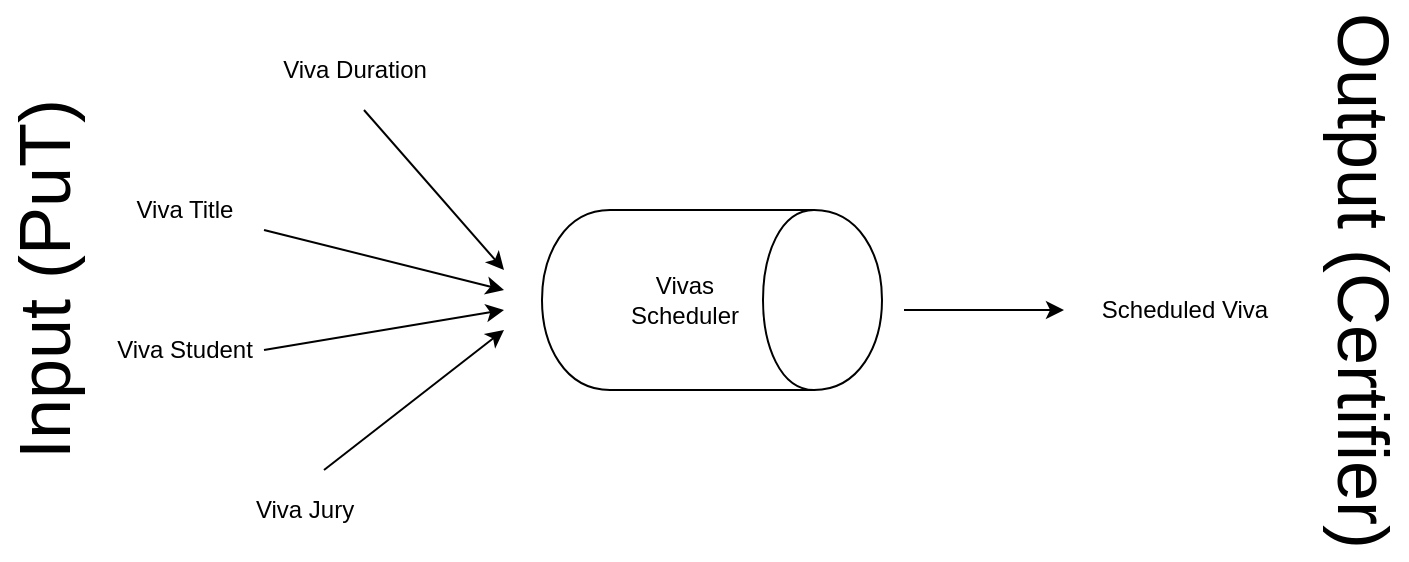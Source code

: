 <mxfile version="13.0.9" type="device"><diagram id="s5PmiYEK8ocm-cJwbGuz" name="Page-1"><mxGraphModel dx="1248" dy="736" grid="1" gridSize="10" guides="1" tooltips="1" connect="1" arrows="1" fold="1" page="1" pageScale="1" pageWidth="827" pageHeight="1169" math="0" shadow="0"><root><mxCell id="0"/><mxCell id="1" parent="0"/><mxCell id="2HWOhi06ouq5a4heFPMU-2" value="Vivas &lt;br&gt;Scheduler" style="shape=cylinder;whiteSpace=wrap;html=1;boundedLbl=1;backgroundOutline=1;direction=south;" vertex="1" parent="1"><mxGeometry x="329" y="460" width="170" height="90" as="geometry"/></mxCell><mxCell id="2HWOhi06ouq5a4heFPMU-16" value="" style="endArrow=classic;html=1;" edge="1" parent="1"><mxGeometry width="50" height="50" relative="1" as="geometry"><mxPoint x="510" y="510" as="sourcePoint"/><mxPoint x="590" y="510" as="targetPoint"/></mxGeometry></mxCell><mxCell id="2HWOhi06ouq5a4heFPMU-17" value="Scheduled Viva" style="text;html=1;align=center;verticalAlign=middle;resizable=0;points=[];autosize=1;" vertex="1" parent="1"><mxGeometry x="600" y="500" width="100" height="20" as="geometry"/></mxCell><mxCell id="2HWOhi06ouq5a4heFPMU-18" value="" style="endArrow=classic;html=1;" edge="1" parent="1"><mxGeometry width="50" height="50" relative="1" as="geometry"><mxPoint x="240" y="410" as="sourcePoint"/><mxPoint x="310" y="490" as="targetPoint"/></mxGeometry></mxCell><mxCell id="2HWOhi06ouq5a4heFPMU-19" value="Viva Duration" style="text;html=1;align=center;verticalAlign=middle;resizable=0;points=[];autosize=1;" vertex="1" parent="1"><mxGeometry x="190" y="380" width="90" height="20" as="geometry"/></mxCell><mxCell id="2HWOhi06ouq5a4heFPMU-20" value="" style="endArrow=classic;html=1;" edge="1" parent="1"><mxGeometry width="50" height="50" relative="1" as="geometry"><mxPoint x="190" y="470" as="sourcePoint"/><mxPoint x="310" y="500" as="targetPoint"/></mxGeometry></mxCell><mxCell id="2HWOhi06ouq5a4heFPMU-21" value="Viva Title" style="text;html=1;align=center;verticalAlign=middle;resizable=0;points=[];autosize=1;" vertex="1" parent="1"><mxGeometry x="120" y="450" width="60" height="20" as="geometry"/></mxCell><mxCell id="2HWOhi06ouq5a4heFPMU-22" value="" style="endArrow=classic;html=1;" edge="1" parent="1"><mxGeometry width="50" height="50" relative="1" as="geometry"><mxPoint x="190" y="530" as="sourcePoint"/><mxPoint x="310" y="510" as="targetPoint"/></mxGeometry></mxCell><mxCell id="2HWOhi06ouq5a4heFPMU-27" value="Viva Student" style="text;html=1;align=center;verticalAlign=middle;resizable=0;points=[];autosize=1;" vertex="1" parent="1"><mxGeometry x="110" y="520" width="80" height="20" as="geometry"/></mxCell><mxCell id="2HWOhi06ouq5a4heFPMU-29" value="" style="endArrow=classic;html=1;" edge="1" parent="1"><mxGeometry width="50" height="50" relative="1" as="geometry"><mxPoint x="220" y="590" as="sourcePoint"/><mxPoint x="310" y="520" as="targetPoint"/></mxGeometry></mxCell><mxCell id="2HWOhi06ouq5a4heFPMU-30" value="Viva Jury" style="text;html=1;align=center;verticalAlign=middle;resizable=0;points=[];autosize=1;" vertex="1" parent="1"><mxGeometry x="180" y="600" width="60" height="20" as="geometry"/></mxCell><mxCell id="2HWOhi06ouq5a4heFPMU-38" value="&lt;font style=&quot;font-size: 36px&quot;&gt;Input (PuT)&lt;/font&gt;" style="text;html=1;align=center;verticalAlign=middle;resizable=0;points=[];autosize=1;rotation=270;" vertex="1" parent="1"><mxGeometry x="-20" y="480" width="200" height="30" as="geometry"/></mxCell><mxCell id="2HWOhi06ouq5a4heFPMU-39" value="&lt;font style=&quot;font-size: 36px&quot;&gt;Output (Certifier)&lt;/font&gt;" style="text;html=1;align=center;verticalAlign=middle;resizable=0;points=[];autosize=1;rotation=90;" vertex="1" parent="1"><mxGeometry x="600" y="480" width="280" height="30" as="geometry"/></mxCell></root></mxGraphModel></diagram></mxfile>